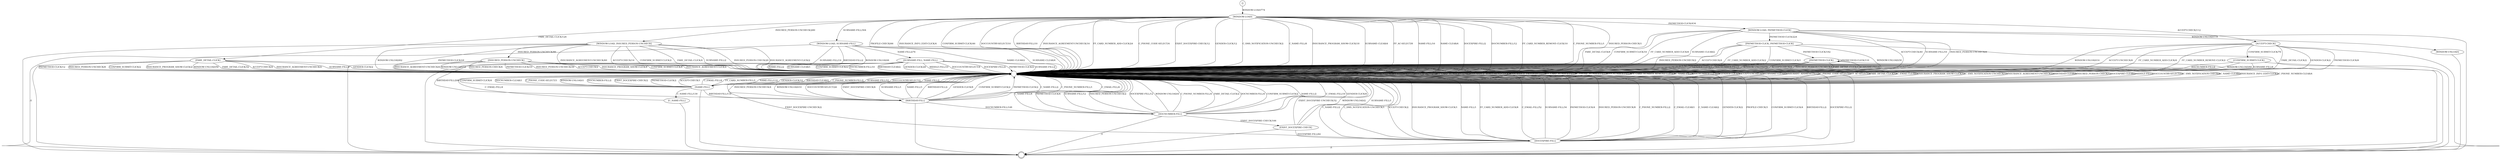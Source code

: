 digraph G {
    node [width=0.5];
x23dbe30 [label="[]"]
x23dc3b0 [label="[WINDOW-LOAD]"]
x23dbac0 [label="[WINDOW-LOAD, SURNAME-FILL]"]
x23dc460 [label="[WINDOW-LOAD, PAYMETHOD-CLICK]"]
x23dbb18 [label="[ACCEPT-CHECK]"]
x23dbc78 [label="[FARE_DETAIL-CLICK]"]
x23dbb70 [label="[WINDOW-LOAD, INSURED_PERSON-UNCHECK]"]
x23dbe88 [label=""]
x23d32a0 [label="[SURNAME-FILL, NAME-FILL]"]
x23dc408 [label="[PAYMETHOD-CLICK, PAYMETHOD-CLICK]"]
x23dbee0 [label="[WINDOW-UNLOAD]"]
x23dc510 [label="[INSURED_PERSON-UNCHECK]"]
x23dbcd0 [label="[CONFIRM_SUBMIT-CLICK]"]
x23d37c8 [label="[BIRTHDAY-FILL]"]
x23d2fe0 [label="[PAYMETHOD-CLICK]"]
x23d32f8 [label="[NAME-FILL]"]
x23d4690 [label="[DOCNUMBER-FILL]"]
x23d48a0 [label="[EXIST_DOCEXPIRE-CHECK]"]
x23d4950 [label="[DOCEXPIRE-FILL]"]
x23d45e0 [label="[C_NAME-FILL]"]
x23d49a8 [label="",peripheries=2]
x23dbe30 -> x23dc3b0 [label="WINDOW-LOAD/774"]
x23dc3b0 -> x23dbac0 [label="SURNAME-FILL/304"]
x23dc3b0 -> x23dc460 [label="PAYMETHOD-CLICK/434"]
x23dc3b0 -> x23dbb18 [label="ACCEPT-CHECK/112"]
x23dc3b0 -> x23dbc78 [label="FARE_DETAIL-CLICK/126"]
x23dc3b0 -> x23dbb70 [label="INSURED_PERSON-UNCHECK/280"]
x23dc3b0 -> x23dbe88 [label="PROFILE-CHECK/66"]
x23dc3b0 -> x23dbe88 [label="INSURANCE_INFO_EDIT-CLICK/4"]
x23dc3b0 -> x23dbe88 [label="CONFIRM_SUBMIT-CLICK/46"]
x23dc3b0 -> x23dbe88 [label="DOCCOUNTRY-SELECT/10"]
x23dc3b0 -> x23dbe88 [label="BIRTHDAY-FILL/10"]
x23dc3b0 -> x23dbe88 [label="INSURANCE_AGREEMENT-UNCHECK/16"]
x23dc3b0 -> x23dbe88 [label="FF_CARD_NUMBER_ADD-CLICK/24"]
x23dc3b0 -> x23dbe88 [label="C_PHONE_CODE-SELECT/4"]
x23dc3b0 -> x23dbe88 [label="EXIST_DOCEXPIRE-CHECK/12"]
x23dc3b0 -> x23dbe88 [label="GENDER-CLICK/12"]
x23dc3b0 -> x23dbe88 [label="C_SMS_NOTIFICATION-UNCHECK/2"]
x23dc3b0 -> x23dbe88 [label="C_NAME-FILL/8"]
x23dc3b0 -> x23dbe88 [label="INSURANCE_PROGRAM_SHOW-CLICK/18"]
x23dc3b0 -> x23dbe88 [label="SURNAME-CLEAR/4"]
x23dc3b0 -> x23dbe88 [label="FF_AC-SELECT/8"]
x23dc3b0 -> x23dbe88 [label="NAME-FILL/16"]
x23dc3b0 -> x23dbe88 [label="NAME-CLEAR/4"]
x23dc3b0 -> x23dbe88 [label="DOCEXPIRE-FILL/2"]
x23dc3b0 -> x23dbe88 [label="DOCNUMBER-FILL/12"]
x23dc3b0 -> x23dbe88 [label="FF_CARD_NUMBER_REMOVE-CLICK/10"]
x23dc3b0 -> x23dbe88 [label="C_PHONE_NUMBER-FILL/1"]
x23dc3b0 -> x23dbe88 [label="INSURED_PERSON-CHECK/1"]
x23dbac0 -> x23d32a0 [label="NAME-FILL/276"]
x23dc460 -> x23dc408 [label="PAYMETHOD-CLICK/224"]
x23dbb18 -> x23dbe88 [label="GENDER-CLICK/2"]
x23dc460 -> x23dbe88 [label="ACCEPT-CHECK/40"]
x23dbac0 -> x23dbe88 [label="SURNAME-CLEAR/4"]
x23dbc78 -> x23dbe88 [label="WINDOW-UNLOAD/56"]
x23dc460 -> x23dbee0 [label="WINDOW-UNLOAD/118"]
x23dbb70 -> x23dc510 [label="INSURED_PERSON-UNCHECK/90"]
x23dbe88 -> x23dbe88 [label="PROFILE-CHECK/26"]
x23dbb70 -> x23dbe88 [label="INSURED_PERSON-CHECK/20"]
x23dbc78 -> x23dbe88 [label="FARE_DETAIL-CLICK/32"]
x23dbe88 -> x23dbe88 [label="WINDOW-UNLOAD/70"]
x23dbb70 -> x23dbe88 [label="INSURANCE_AGREEMENT-CLICK/2"]
x23dbb70 -> x23dbe88 [label="WINDOW-UNLOAD/62"]
x23dbc78 -> x23dbe88 [label="ACCEPT-CHECK/4"]
x23dc460 -> x23dbe88 [label="SURNAME-FILL/16"]
x23dbb70 -> x23dbe88 [label="PAYMETHOD-CLICK/24"]
x23dbe88 -> x23dbe88 [label="FF_CARD_NUMBER_ADD-CLICK/22"]
x23dbb70 -> x23dbe88 [label="INSURANCE_AGREEMENT-UNCHECK/60"]
x23dbe88 -> x23dbe88 [label="CONFIRM_SUBMIT-CLICK/8"]
x23dbe88 -> x23dbe88 [label="BIRTHDAY-FILL/10"]
x23dbe88 -> x23dbe88 [label="ACCEPT-CHECK/14"]
x23dbac0 -> x23dbe88 [label="SURNAME-FILL/14"]
x23dc460 -> x23dbe88 [label="INSURED_PERSON-UNCHECK/6"]
x23dbb18 -> x23dbcd0 [label="CONFIRM_SUBMIT-CLICK/76"]
x23dbe88 -> x23dbe88 [label="INSURANCE_AGREEMENT-CHECK/2"]
x23dbb70 -> x23dbe88 [label="ACCEPT-CHECK/14"]
x23dbe88 -> x23dbe88 [label="INSURED_PERSON-UNCHECK/24"]
x23dbac0 -> x23dbe88 [label="BIRTHDAY-FILL/2"]
x23dbe88 -> x23dbe88 [label="PAYMETHOD-CLICK/4"]
x23dbb18 -> x23dbe88 [label="PAYMETHOD-CLICK/6"]
x23dbc78 -> x23dbe88 [label="INSURANCE_AGREEMENT-UNCHECK/2"]
x23dbe88 -> x23dbe88 [label="EXIST_DOCEXPIRE-UNCHECK/4"]
x23dc460 -> x23dbe88 [label="FARE_DETAIL-CLICK/6"]
x23dbe88 -> x23dbe88 [label="EXIST_DOCEXPIRE-CHECK/10"]
x23dbc78 -> x23dbe88 [label="SURNAME-FILL/6"]
x23dc460 -> x23dbe88 [label="CONFIRM_SUBMIT-CLICK/16"]
x23dbe88 -> x23dbe88 [label="C_EMAIL-FILL/8"]
x23dbe88 -> x23dbe88 [label="NAME-CLEAR/4"]
x23dc460 -> x23dbe88 [label="FF_CARD_NUMBER_ADD-CLICK/6"]
x23dbe88 -> x23dbe88 [label="SURNAME-FILL/20"]
x23dbb18 -> x23dbe88 [label="WINDOW-UNLOAD/14"]
x23dbac0 -> x23dbe88 [label="WINDOW-UNLOAD/6"]
x23dbe88 -> x23dbe88 [label="DOCEXPIRE-FILL/6"]
x23dbc78 -> x23dbe88 [label="GENDER-CLICK/2"]
x23dbe88 -> x23dbe88 [label="FF_CARD_NUMBER-CLEAR/2"]
x23dbe88 -> x23dbe88 [label="INSURANCE_AGREEMENT-CLICK/4"]
x23dbe88 -> x23dbe88 [label="INSURANCE_PROGRAM-FILL/4"]
x23dbe88 -> x23dbe88 [label="FF_CARD_NUMBER-FILL/8"]
x23dbc78 -> x23dbe88 [label="PAYMETHOD-CLICK/12"]
x23dbe88 -> x23dbe88 [label="C_PHONE_NUMBER-FILL/4"]
x23dbb18 -> x23dbe88 [label="ACCEPT-UNCHECK/6"]
x23dc460 -> x23dbe88 [label="SURNAME-CLEAR/2"]
x23dbe88 -> x23dbe88 [label="DOCNUMBER-FILL/6"]
x23dbe88 -> x23dbe88 [label="FF_CARD_NUMBER_REMOVE-CLICK/8"]
x23dbb70 -> x23dbe88 [label="CONFIRM_SUBMIT-CLICK/2"]
x23dbe88 -> x23dbe88 [label="C_NAME-FILL/4"]
x23dbe88 -> x23dbe88 [label="DOCNUMBER-CLEAR/4"]
x23dbe88 -> x23dbe88 [label="GENDER-CLICK/4"]
x23dbc78 -> x23dbe88 [label="INSURED_PERSON-UNCHECK/8"]
x23dbb70 -> x23dbe88 [label="FARE_DETAIL-CLICK/4"]
x23dbe88 -> x23dbe88 [label="ACCEPT-UNCHECK/2"]
x23dbe88 -> x23dbe88 [label="SURNAME-CLEAR/2"]
x23dbb18 -> x23dbe88 [label="FF_CARD_NUMBER_ADD-CLICK/4"]
x23dbac0 -> x23dbe88 [label="NAME-CLEAR/2"]
x23dbc78 -> x23dbe88 [label="CONFIRM_SUBMIT-CLICK/2"]
x23dbb70 -> x23dbe88 [label="SURNAME-FILL/2"]
x23dbe88 -> x23dbe88 [label="INSURANT_ADDRESS-FILL/2"]
x23dbe88 -> x23dbe88 [label="C_PHONE_CODE-SELECT/2"]
x23dbe88 -> x23dbe88 [label="FF_AC-SELECT/4"]
x23dbc78 -> x23dbe88 [label="INSURANCE_PROGRAM_SHOW-CLICK/2"]
x23dbb18 -> x23dbe88 [label="FF_CARD_NUMBER_REMOVE-CLICK/2"]
x23dbb18 -> x23dbe88 [label="FARE_DETAIL-CLICK/2"]
x23d32a0 -> x23d37c8 [label="BIRTHDAY-FILL/206"]
x23dc408 -> x23d2fe0 [label="PAYMETHOD-CLICK/182"]
x23dbe88 -> x23d32f8 [label="NAME-FILL/110"]
x23dc510 -> x23dbe88 [label="WINDOW-UNLOAD/18"]
x23dc408 -> x23dbe88 [label="WINDOW-UNLOAD/30"]
x23dbe88 -> x23dbe88 [label="FARE_DETAIL-CLICK/18"]
x23dc510 -> x23dbe88 [label="INSURED_PERSON-CHECK/6"]
x23dbe88 -> x23dbe88 [label="C_EMAIL-CLEAR/4"]
x23d32a0 -> x23dbe88 [label="DOCNUMBER-FILL/10"]
x23dbcd0 -> x23dbe88 [label="WINDOW-UNLOAD/66"]
x23d32a0 -> x23dbe88 [label="BIRTHDAY-CLEAR/2"]
x23dc510 -> x23dbe88 [label="PAYMETHOD-CLICK/10"]
x23dbe88 -> x23dbe88 [label="INSURANCE_PROGRAM_SHOW-CLICK/10"]
x23dbe88 -> x23dbe88 [label="C_SMS_NOTIFICATION-UNCHECK/10"]
x23dbe88 -> x23dbe88 [label="INSURANCE_AGREEMENT-UNCHECK/24"]
x23dc510 -> x23dbe88 [label="INSURED_PERSON-UNCHECK/30"]
x23dbe88 -> x23dbe88 [label="BIRTHDAY-CLEAR/8"]
x23d32a0 -> x23dbe88 [label="GENDER-CLICK/28"]
x23d32a0 -> x23dbe88 [label="MIDDLE-FILL/10"]
x23d32a0 -> x23dbe88 [label="DOCCOUNTRY-SELECT/4"]
x23dc510 -> x23dbe88 [label="ACCEPT-CHECK/2"]
x23d32a0 -> x23dbe88 [label="DOCEXPIRE-FILL/2"]
x23dc510 -> x23dbe88 [label="INSURANCE_PROGRAM_SHOW-CLICK/4"]
x23dc510 -> x23dbe88 [label="CONFIRM_SUBMIT-CLICK/6"]
x23dc408 -> x23dbe88 [label="INSURED_PERSON-UNCHECK/2"]
x23dc408 -> x23dbe88 [label="ACCEPT-CHECK/4"]
x23dbcd0 -> x23dbe88 [label="SURNAME-FILL/6"]
x23dbe88 -> x23dbe88 [label="INSURED_PERSON-CHECK/12"]
x23dc510 -> x23dbe88 [label="INSURANCE_AGREEMENT-CLICK/2"]
x23dc408 -> x23dbe88 [label="FF_CARD_NUMBER_ADD-CLICK/2"]
x23dc510 -> x23dbe88 [label="INSURANCE_AGREEMENT-UNCHECK/6"]
x23d32a0 -> x23dbe88 [label="PAYMETHOD-CLICK/2"]
x23d32a0 -> x23dbe88 [label="SURNAME-FILL/2"]
x23dc408 -> x23dbe88 [label="CONFIRM_SUBMIT-CLICK/1"]
x23dbe88 -> x23dbe88 [label="DOCEXPIRE-CLEAR/2"]
x23d32a0 -> x23dbe88 [label="NAME-FILL/2"]
x23d32a0 -> x23dbe88 [label="SURNAME-CLEAR/1"]
x23d32a0 -> x23dbe88 [label="CONFIRM_SUBMIT-CLICK/2"]
x23dbcd0 -> x23dbe88 [label="DOCNUMBER-FILL/2"]
x23dbe88 -> x23dbe88 [label="MIDDLE-FILL/2"]
x23d37c8 -> x23d4690 [label="DOCNUMBER-FILL/148"]
x23d2fe0 -> x23d2fe0 [label="PAYMETHOD-CLICK/110"]
x23d32f8 -> x23d37c8 [label="BIRTHDAY-FILL/118"]
x23d32f8 -> x23dbe88 [label="GENDER-CLICK/10"]
x23d2fe0 -> x23dbe88 [label="WINDOW-UNLOAD/46"]
x23d32f8 -> x23dbe88 [label="BIRTHDAY-CLEAR/2"]
x23d37c8 -> x23dbe88 [label="C_EMAIL-FILL/6"]
x23d32f8 -> x23dbe88 [label="C_PHONE_NUMBER-FILL/2"]
x23dbe88 -> x23dbe88 [label="DOCCOUNTRY-SELECT/10"]
x23d32f8 -> x23dbe88 [label="SURNAME-FILL/10"]
x23d37c8 -> x23dbe88 [label="INSURED_PERSON-UNCHECK/4"]
x23d2fe0 -> x23dbe88 [label="ACCEPT-CHECK/4"]
x23d2fe0 -> x23dbe88 [label="INSURED_PERSON-UNCHECK/6"]
x23d37c8 -> x23dbe88 [label="WINDOW-UNLOAD/10"]
x23d37c8 -> x23dbe88 [label="DOCCOUNTRY-SELECT/26"]
x23dbe88 -> x23dbe88 [label="C_SMS_NOTIFICATION-CHECK/6"]
x23dbe88 -> x23dbe88 [label="C_NAME-CLEAR/2"]
x23d32f8 -> x23dbe88 [label="DOCCOUNTRY-SELECT/2"]
x23d37c8 -> x23dbe88 [label="EXIST_DOCEXPIRE-CHECK/6"]
x23d32f8 -> x23dbe88 [label="NAME-FILL/2"]
x23d32f8 -> x23dbe88 [label="CONFIRM_SUBMIT-CLICK/4"]
x23dbe88 -> x23dbe88 [label="INSURANCE_INFO_EDIT-CLICK/2"]
x23d32f8 -> x23dbe88 [label="DOCNUMBER-CLEAR/1"]
x23d32f8 -> x23dbe88 [label="C_PHONE_CODE-SELECT/3"]
x23d32f8 -> x23dbe88 [label="WINDOW-UNLOAD/1"]
x23d32f8 -> x23dbe88 [label="DOCNUMBER-FILL/2"]
x23d37c8 -> x23dbe88 [label="SURNAME-FILL/1"]
x23d32f8 -> x23dbe88 [label="EXIST_DOCEXPIRE-CHECK/2"]
x23d2fe0 -> x23dbe88 [label="FARE_DETAIL-CLICK/3"]
x23d37c8 -> x23dbe88 [label="NAME-FILL/3"]
x23d37c8 -> x23dbe88 [label="BIRTHDAY-FILL/2"]
x23d2fe0 -> x23dbe88 [label="SURNAME-FILL/2"]
x23d4690 -> x23d48a0 [label="EXIST_DOCEXPIRE-CHECK/166"]
x23d4690 -> x23dbe88 [label="C_EMAIL-FILL/16"]
x23d4690 -> x23dbe88 [label="GENDER-CLICK/6"]
x23d4690 -> x23dbe88 [label="C_NAME-FILL/4"]
x23d4690 -> x23dbe88 [label="PAYMETHOD-CLICK/6"]
x23d4690 -> x23dbe88 [label="SURNAME-FILL/12"]
x23d2fe0 -> x23dbe88 [label="GENDER-CLICK/2"]
x23dbe88 -> x23dbe88 [label="C_PHONE_NUMBER-CLEAR/4"]
x23d4690 -> x23dbe88 [label="INSURED_PERSON-UNCHECK/2"]
x23d37c8 -> x23dbe88 [label="GENDER-CLICK/8"]
x23d37c8 -> x23dbe88 [label="CONFIRM_SUBMIT-CLICK/2"]
x23d4690 -> x23dbe88 [label="DOCEXPIRE-FILL/12"]
x23d4690 -> x23dbe88 [label="WINDOW-UNLOAD/4"]
x23d4690 -> x23dbe88 [label="C_PHONE_NUMBER-FILL/4"]
x23d4690 -> x23dbe88 [label="FARE_DETAIL-CLICK/2"]
x23d32f8 -> x23dbe88 [label="PAYMETHOD-CLICK/2"]
x23d2fe0 -> x23dbe88 [label="DOCNUMBER-FILL/2"]
x23d4690 -> x23dbe88 [label="DOCNUMBER-FILL/4"]
x23d37c8 -> x23dbe88 [label="PAYMETHOD-CLICK/2"]
x23d32f8 -> x23dbe88 [label="ACCEPT-CHECK/1"]
x23d4690 -> x23dbe88 [label="CONFIRM_SUBMIT-CLICK/2"]
x23d37c8 -> x23dbe88 [label="C_NAME-FILL/2"]
x23d4690 -> x23dbe88 [label="NAME-FILL/2"]
x23d48a0 -> x23d4950 [label="DOCEXPIRE-FILL/64"]
x23d48a0 -> x23dbe88 [label="EXIST_DOCEXPIRE-UNCHECK/32"]
x23d48a0 -> x23dbe88 [label="WINDOW-UNLOAD/2"]
x23d37c8 -> x23dbe88 [label="C_PHONE_NUMBER-FILL/1"]
x23d48a0 -> x23dbe88 [label="SURNAME-FILL/1"]
x23d4950 -> x23dbe88 [label="FF_CARD_NUMBER_ADD-CLICK/8"]
x23d4950 -> x23dbe88 [label="C_EMAIL-FILL/52"]
x23d4950 -> x23dbe88 [label="SURNAME-FILL/34"]
x23d32f8 -> x23d45e0 [label="C_NAME-FILL/130"]
x23d4950 -> x23dbe88 [label="PAYMETHOD-CLICK/4"]
x23d4950 -> x23dbe88 [label="INSURED_PERSON-UNCHECK/8"]
x23d4950 -> x23dbe88 [label="C_PHONE_NUMBER-FILL/2"]
x23d4950 -> x23dbe88 [label="C_EMAIL-CLEAR/1"]
x23d4950 -> x23dbe88 [label="C_NAME-CLEAR/2"]
x23d4950 -> x23dbe88 [label="GENDER-CLICK/2"]
x23d4950 -> x23dbe88 [label="PROFILE-CHECK/3"]
x23d4950 -> x23dbe88 [label="CONFIRM_SUBMIT-CLICK/4"]
x23d4950 -> x23dbe88 [label="BIRTHDAY-FILL/2"]
x23d4950 -> x23dbe88 [label="DOCEXPIRE-FILL/2"]
x23d4950 -> x23dbe88 [label="EXIST_DOCEXPIRE-UNCHECK/2"]
x23d4950 -> x23dbe88 [label="C_NAME-FILL/2"]
x23d4950 -> x23dbe88 [label="C_SMS_NOTIFICATION-UNCHECK/1"]
x23d4950 -> x23dbe88 [label="ACCEPT-CHECK/2"]
x23d45e0 -> x23dbe88 [label="C_EMAIL-FILL/4"]
x23d32f8 -> x23dbe88 [label="C_EMAIL-FILL/4"]
x23d4950 -> x23dbe88 [label="INSURANCE_PROGRAM_SHOW-CLICK/1"]
x23d32f8 -> x23dbe88 [label="FF_CARD_NUMBER-FILL/1"]
x23d4950 -> x23dbe88 [label="NAME-FILL/1"]
x23dbac0 -> x23d49a8 [label="/1"]
x23dc460 -> x23d49a8 [label=""]
x23dbb18 -> x23d49a8 [label=""]
x23dbc78 -> x23d49a8 [label=""]
x23dbb70 -> x23d49a8 [label=""]
x23dbe88 -> x23d49a8 [label=""]
x23d32a0 -> x23d49a8 [label=""]
x23dc408 -> x23d49a8 [label=""]
x23dbee0 -> x23d49a8 [label=""]
x23dc510 -> x23d49a8 [label=""]
x23dbcd0 -> x23d49a8 [label=""]
x23d37c8 -> x23d49a8 [label=""]
x23d2fe0 -> x23d49a8 [label=""]
x23d32f8 -> x23d49a8 [label=""]
x23d4690 -> x23d49a8 [label="/1"]
x23d48a0 -> x23d49a8 [label=""]
x23d4950 -> x23d49a8 [label="/1"]
x23d45e0 -> x23d49a8 [label=""]
}
